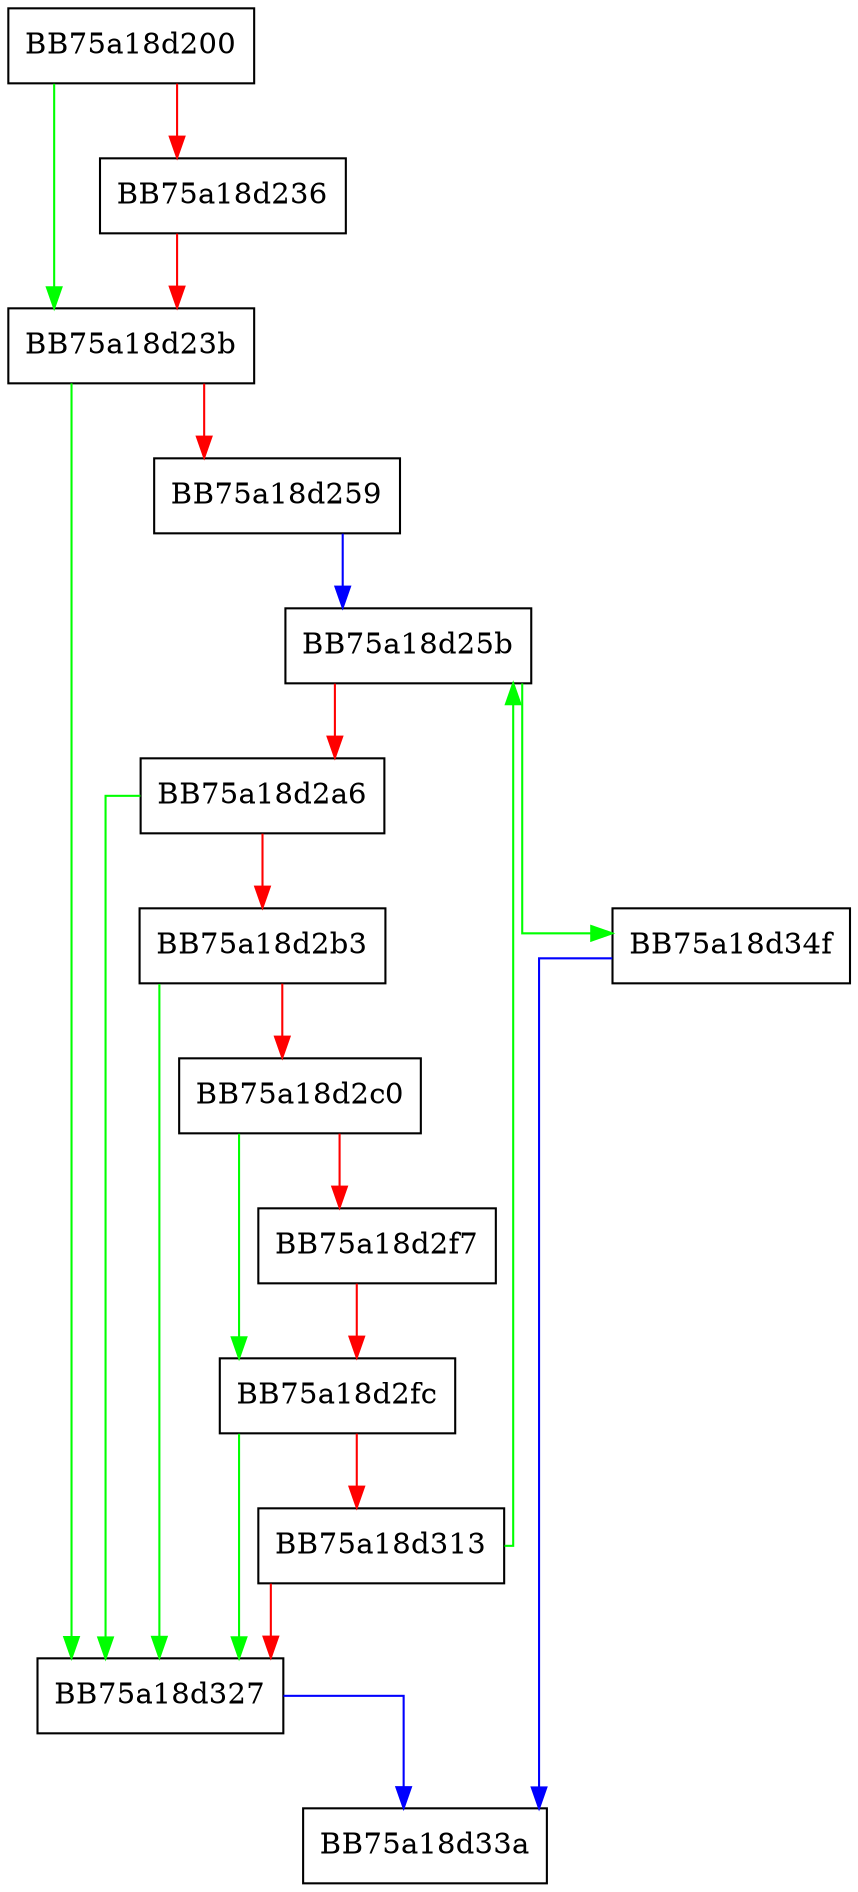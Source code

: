 digraph Read {
  node [shape="box"];
  graph [splines=ortho];
  BB75a18d200 -> BB75a18d23b [color="green"];
  BB75a18d200 -> BB75a18d236 [color="red"];
  BB75a18d236 -> BB75a18d23b [color="red"];
  BB75a18d23b -> BB75a18d327 [color="green"];
  BB75a18d23b -> BB75a18d259 [color="red"];
  BB75a18d259 -> BB75a18d25b [color="blue"];
  BB75a18d25b -> BB75a18d34f [color="green"];
  BB75a18d25b -> BB75a18d2a6 [color="red"];
  BB75a18d2a6 -> BB75a18d327 [color="green"];
  BB75a18d2a6 -> BB75a18d2b3 [color="red"];
  BB75a18d2b3 -> BB75a18d327 [color="green"];
  BB75a18d2b3 -> BB75a18d2c0 [color="red"];
  BB75a18d2c0 -> BB75a18d2fc [color="green"];
  BB75a18d2c0 -> BB75a18d2f7 [color="red"];
  BB75a18d2f7 -> BB75a18d2fc [color="red"];
  BB75a18d2fc -> BB75a18d327 [color="green"];
  BB75a18d2fc -> BB75a18d313 [color="red"];
  BB75a18d313 -> BB75a18d25b [color="green"];
  BB75a18d313 -> BB75a18d327 [color="red"];
  BB75a18d327 -> BB75a18d33a [color="blue"];
  BB75a18d34f -> BB75a18d33a [color="blue"];
}